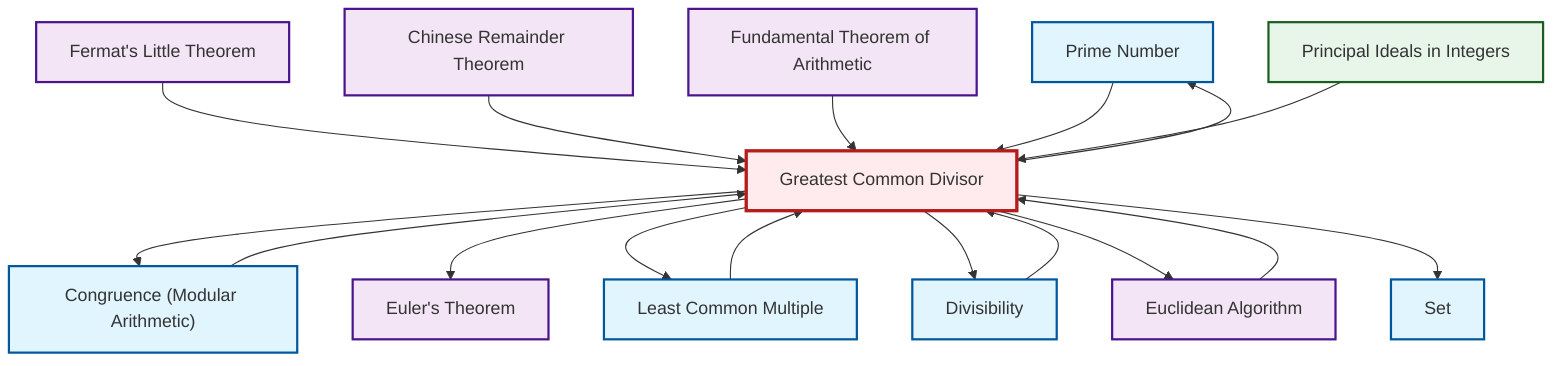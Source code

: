 graph TD
    classDef definition fill:#e1f5fe,stroke:#01579b,stroke-width:2px
    classDef theorem fill:#f3e5f5,stroke:#4a148c,stroke-width:2px
    classDef axiom fill:#fff3e0,stroke:#e65100,stroke-width:2px
    classDef example fill:#e8f5e9,stroke:#1b5e20,stroke-width:2px
    classDef current fill:#ffebee,stroke:#b71c1c,stroke-width:3px
    def-prime["Prime Number"]:::definition
    def-divisibility["Divisibility"]:::definition
    thm-euler["Euler's Theorem"]:::theorem
    thm-fundamental-arithmetic["Fundamental Theorem of Arithmetic"]:::theorem
    def-set["Set"]:::definition
    thm-chinese-remainder["Chinese Remainder Theorem"]:::theorem
    def-gcd["Greatest Common Divisor"]:::definition
    def-lcm["Least Common Multiple"]:::definition
    thm-fermat-little["Fermat's Little Theorem"]:::theorem
    def-congruence["Congruence (Modular Arithmetic)"]:::definition
    ex-principal-ideal["Principal Ideals in Integers"]:::example
    thm-euclidean-algorithm["Euclidean Algorithm"]:::theorem
    thm-fermat-little --> def-gcd
    def-lcm --> def-gcd
    def-gcd --> def-congruence
    def-gcd --> thm-euler
    thm-chinese-remainder --> def-gcd
    def-gcd --> def-lcm
    thm-fundamental-arithmetic --> def-gcd
    def-gcd --> def-divisibility
    thm-euclidean-algorithm --> def-gcd
    def-congruence --> def-gcd
    def-prime --> def-gcd
    ex-principal-ideal --> def-gcd
    def-gcd --> thm-euclidean-algorithm
    def-gcd --> def-prime
    def-gcd --> def-set
    def-divisibility --> def-gcd
    class def-gcd current